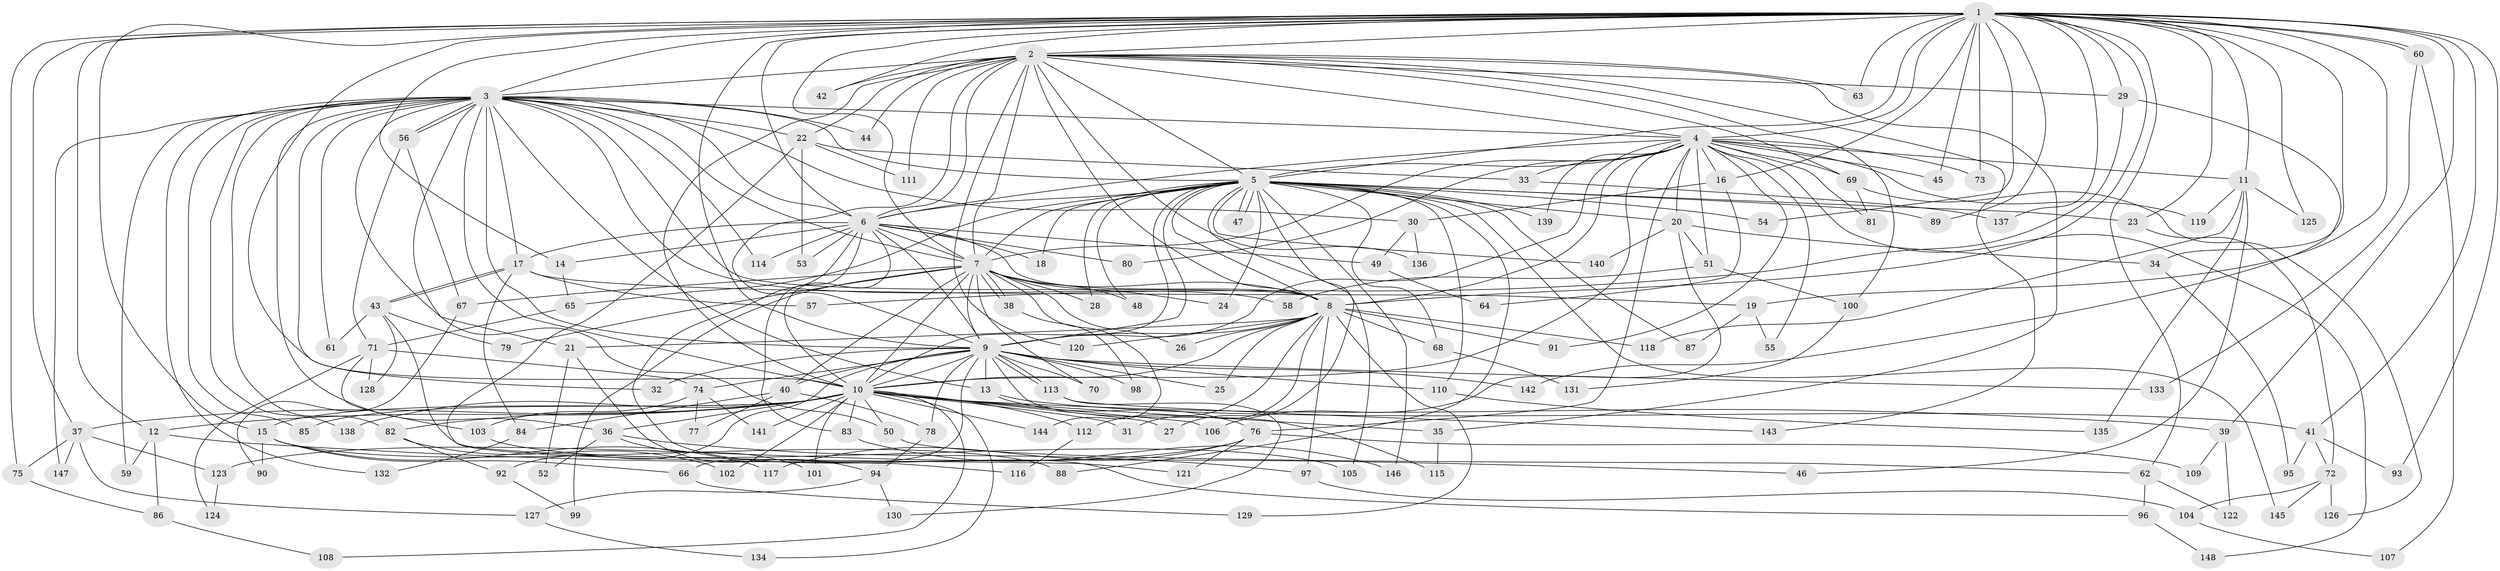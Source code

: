 // coarse degree distribution, {18: 0.01639344262295082, 16: 0.01639344262295082, 2: 0.2459016393442623, 17: 0.01639344262295082, 3: 0.19672131147540983, 27: 0.01639344262295082, 4: 0.14754098360655737, 5: 0.16393442622950818, 9: 0.01639344262295082, 22: 0.01639344262295082, 25: 0.01639344262295082, 1: 0.01639344262295082, 15: 0.01639344262295082, 14: 0.01639344262295082, 7: 0.03278688524590164, 6: 0.03278688524590164, 24: 0.01639344262295082}
// Generated by graph-tools (version 1.1) at 2025/36/03/04/25 23:36:36]
// undirected, 148 vertices, 321 edges
graph export_dot {
  node [color=gray90,style=filled];
  1;
  2;
  3;
  4;
  5;
  6;
  7;
  8;
  9;
  10;
  11;
  12;
  13;
  14;
  15;
  16;
  17;
  18;
  19;
  20;
  21;
  22;
  23;
  24;
  25;
  26;
  27;
  28;
  29;
  30;
  31;
  32;
  33;
  34;
  35;
  36;
  37;
  38;
  39;
  40;
  41;
  42;
  43;
  44;
  45;
  46;
  47;
  48;
  49;
  50;
  51;
  52;
  53;
  54;
  55;
  56;
  57;
  58;
  59;
  60;
  61;
  62;
  63;
  64;
  65;
  66;
  67;
  68;
  69;
  70;
  71;
  72;
  73;
  74;
  75;
  76;
  77;
  78;
  79;
  80;
  81;
  82;
  83;
  84;
  85;
  86;
  87;
  88;
  89;
  90;
  91;
  92;
  93;
  94;
  95;
  96;
  97;
  98;
  99;
  100;
  101;
  102;
  103;
  104;
  105;
  106;
  107;
  108;
  109;
  110;
  111;
  112;
  113;
  114;
  115;
  116;
  117;
  118;
  119;
  120;
  121;
  122;
  123;
  124;
  125;
  126;
  127;
  128;
  129;
  130;
  131;
  132;
  133;
  134;
  135;
  136;
  137;
  138;
  139;
  140;
  141;
  142;
  143;
  144;
  145;
  146;
  147;
  148;
  1 -- 2;
  1 -- 3;
  1 -- 4;
  1 -- 5;
  1 -- 6;
  1 -- 7;
  1 -- 8;
  1 -- 9;
  1 -- 10;
  1 -- 11;
  1 -- 12;
  1 -- 14;
  1 -- 15;
  1 -- 16;
  1 -- 19;
  1 -- 23;
  1 -- 29;
  1 -- 34;
  1 -- 37;
  1 -- 39;
  1 -- 41;
  1 -- 42;
  1 -- 45;
  1 -- 54;
  1 -- 60;
  1 -- 60;
  1 -- 62;
  1 -- 63;
  1 -- 73;
  1 -- 75;
  1 -- 89;
  1 -- 93;
  1 -- 125;
  1 -- 137;
  2 -- 3;
  2 -- 4;
  2 -- 5;
  2 -- 6;
  2 -- 7;
  2 -- 8;
  2 -- 9;
  2 -- 10;
  2 -- 22;
  2 -- 29;
  2 -- 35;
  2 -- 42;
  2 -- 44;
  2 -- 63;
  2 -- 69;
  2 -- 100;
  2 -- 111;
  2 -- 120;
  2 -- 136;
  2 -- 143;
  3 -- 4;
  3 -- 5;
  3 -- 6;
  3 -- 7;
  3 -- 8;
  3 -- 9;
  3 -- 10;
  3 -- 13;
  3 -- 17;
  3 -- 21;
  3 -- 22;
  3 -- 30;
  3 -- 32;
  3 -- 36;
  3 -- 44;
  3 -- 50;
  3 -- 56;
  3 -- 56;
  3 -- 58;
  3 -- 59;
  3 -- 61;
  3 -- 82;
  3 -- 85;
  3 -- 114;
  3 -- 132;
  3 -- 138;
  3 -- 147;
  4 -- 5;
  4 -- 6;
  4 -- 7;
  4 -- 8;
  4 -- 9;
  4 -- 10;
  4 -- 11;
  4 -- 16;
  4 -- 20;
  4 -- 33;
  4 -- 45;
  4 -- 51;
  4 -- 55;
  4 -- 69;
  4 -- 73;
  4 -- 76;
  4 -- 80;
  4 -- 81;
  4 -- 91;
  4 -- 119;
  4 -- 139;
  4 -- 148;
  5 -- 6;
  5 -- 7;
  5 -- 8;
  5 -- 9;
  5 -- 10;
  5 -- 18;
  5 -- 20;
  5 -- 23;
  5 -- 24;
  5 -- 27;
  5 -- 28;
  5 -- 47;
  5 -- 47;
  5 -- 48;
  5 -- 54;
  5 -- 65;
  5 -- 68;
  5 -- 87;
  5 -- 88;
  5 -- 89;
  5 -- 105;
  5 -- 110;
  5 -- 139;
  5 -- 140;
  5 -- 145;
  5 -- 146;
  6 -- 7;
  6 -- 8;
  6 -- 9;
  6 -- 10;
  6 -- 14;
  6 -- 17;
  6 -- 18;
  6 -- 49;
  6 -- 53;
  6 -- 80;
  6 -- 83;
  6 -- 96;
  6 -- 114;
  7 -- 8;
  7 -- 9;
  7 -- 10;
  7 -- 24;
  7 -- 26;
  7 -- 28;
  7 -- 38;
  7 -- 38;
  7 -- 40;
  7 -- 48;
  7 -- 67;
  7 -- 70;
  7 -- 79;
  7 -- 99;
  7 -- 144;
  8 -- 9;
  8 -- 10;
  8 -- 21;
  8 -- 25;
  8 -- 26;
  8 -- 31;
  8 -- 68;
  8 -- 91;
  8 -- 97;
  8 -- 112;
  8 -- 118;
  8 -- 120;
  8 -- 129;
  9 -- 10;
  9 -- 13;
  9 -- 25;
  9 -- 32;
  9 -- 40;
  9 -- 66;
  9 -- 70;
  9 -- 74;
  9 -- 78;
  9 -- 92;
  9 -- 98;
  9 -- 110;
  9 -- 113;
  9 -- 113;
  9 -- 115;
  9 -- 133;
  9 -- 142;
  10 -- 12;
  10 -- 15;
  10 -- 27;
  10 -- 31;
  10 -- 35;
  10 -- 36;
  10 -- 37;
  10 -- 39;
  10 -- 50;
  10 -- 82;
  10 -- 83;
  10 -- 85;
  10 -- 101;
  10 -- 102;
  10 -- 106;
  10 -- 108;
  10 -- 112;
  10 -- 134;
  10 -- 138;
  10 -- 141;
  10 -- 144;
  11 -- 46;
  11 -- 118;
  11 -- 119;
  11 -- 125;
  11 -- 135;
  12 -- 46;
  12 -- 59;
  12 -- 86;
  13 -- 41;
  13 -- 76;
  14 -- 65;
  15 -- 66;
  15 -- 88;
  15 -- 90;
  15 -- 117;
  16 -- 30;
  16 -- 64;
  17 -- 19;
  17 -- 43;
  17 -- 43;
  17 -- 57;
  17 -- 84;
  19 -- 55;
  19 -- 87;
  20 -- 34;
  20 -- 51;
  20 -- 106;
  20 -- 140;
  21 -- 52;
  21 -- 94;
  22 -- 33;
  22 -- 53;
  22 -- 111;
  22 -- 116;
  23 -- 72;
  29 -- 57;
  29 -- 142;
  30 -- 49;
  30 -- 136;
  33 -- 137;
  34 -- 95;
  35 -- 115;
  36 -- 52;
  36 -- 97;
  36 -- 101;
  37 -- 75;
  37 -- 123;
  37 -- 127;
  37 -- 147;
  38 -- 98;
  39 -- 109;
  39 -- 122;
  40 -- 77;
  40 -- 78;
  40 -- 84;
  41 -- 72;
  41 -- 93;
  41 -- 95;
  43 -- 61;
  43 -- 79;
  43 -- 121;
  43 -- 128;
  49 -- 64;
  50 -- 62;
  51 -- 58;
  51 -- 100;
  56 -- 67;
  56 -- 71;
  60 -- 107;
  60 -- 133;
  62 -- 96;
  62 -- 122;
  65 -- 71;
  66 -- 129;
  67 -- 90;
  68 -- 131;
  69 -- 81;
  69 -- 126;
  71 -- 74;
  71 -- 103;
  71 -- 124;
  71 -- 128;
  72 -- 104;
  72 -- 126;
  72 -- 145;
  74 -- 77;
  74 -- 103;
  74 -- 141;
  75 -- 86;
  76 -- 109;
  76 -- 117;
  76 -- 121;
  76 -- 123;
  78 -- 94;
  82 -- 92;
  82 -- 102;
  83 -- 146;
  84 -- 132;
  86 -- 108;
  92 -- 99;
  94 -- 127;
  94 -- 130;
  96 -- 148;
  97 -- 104;
  100 -- 131;
  103 -- 105;
  104 -- 107;
  110 -- 135;
  112 -- 116;
  113 -- 130;
  113 -- 143;
  123 -- 124;
  127 -- 134;
}
